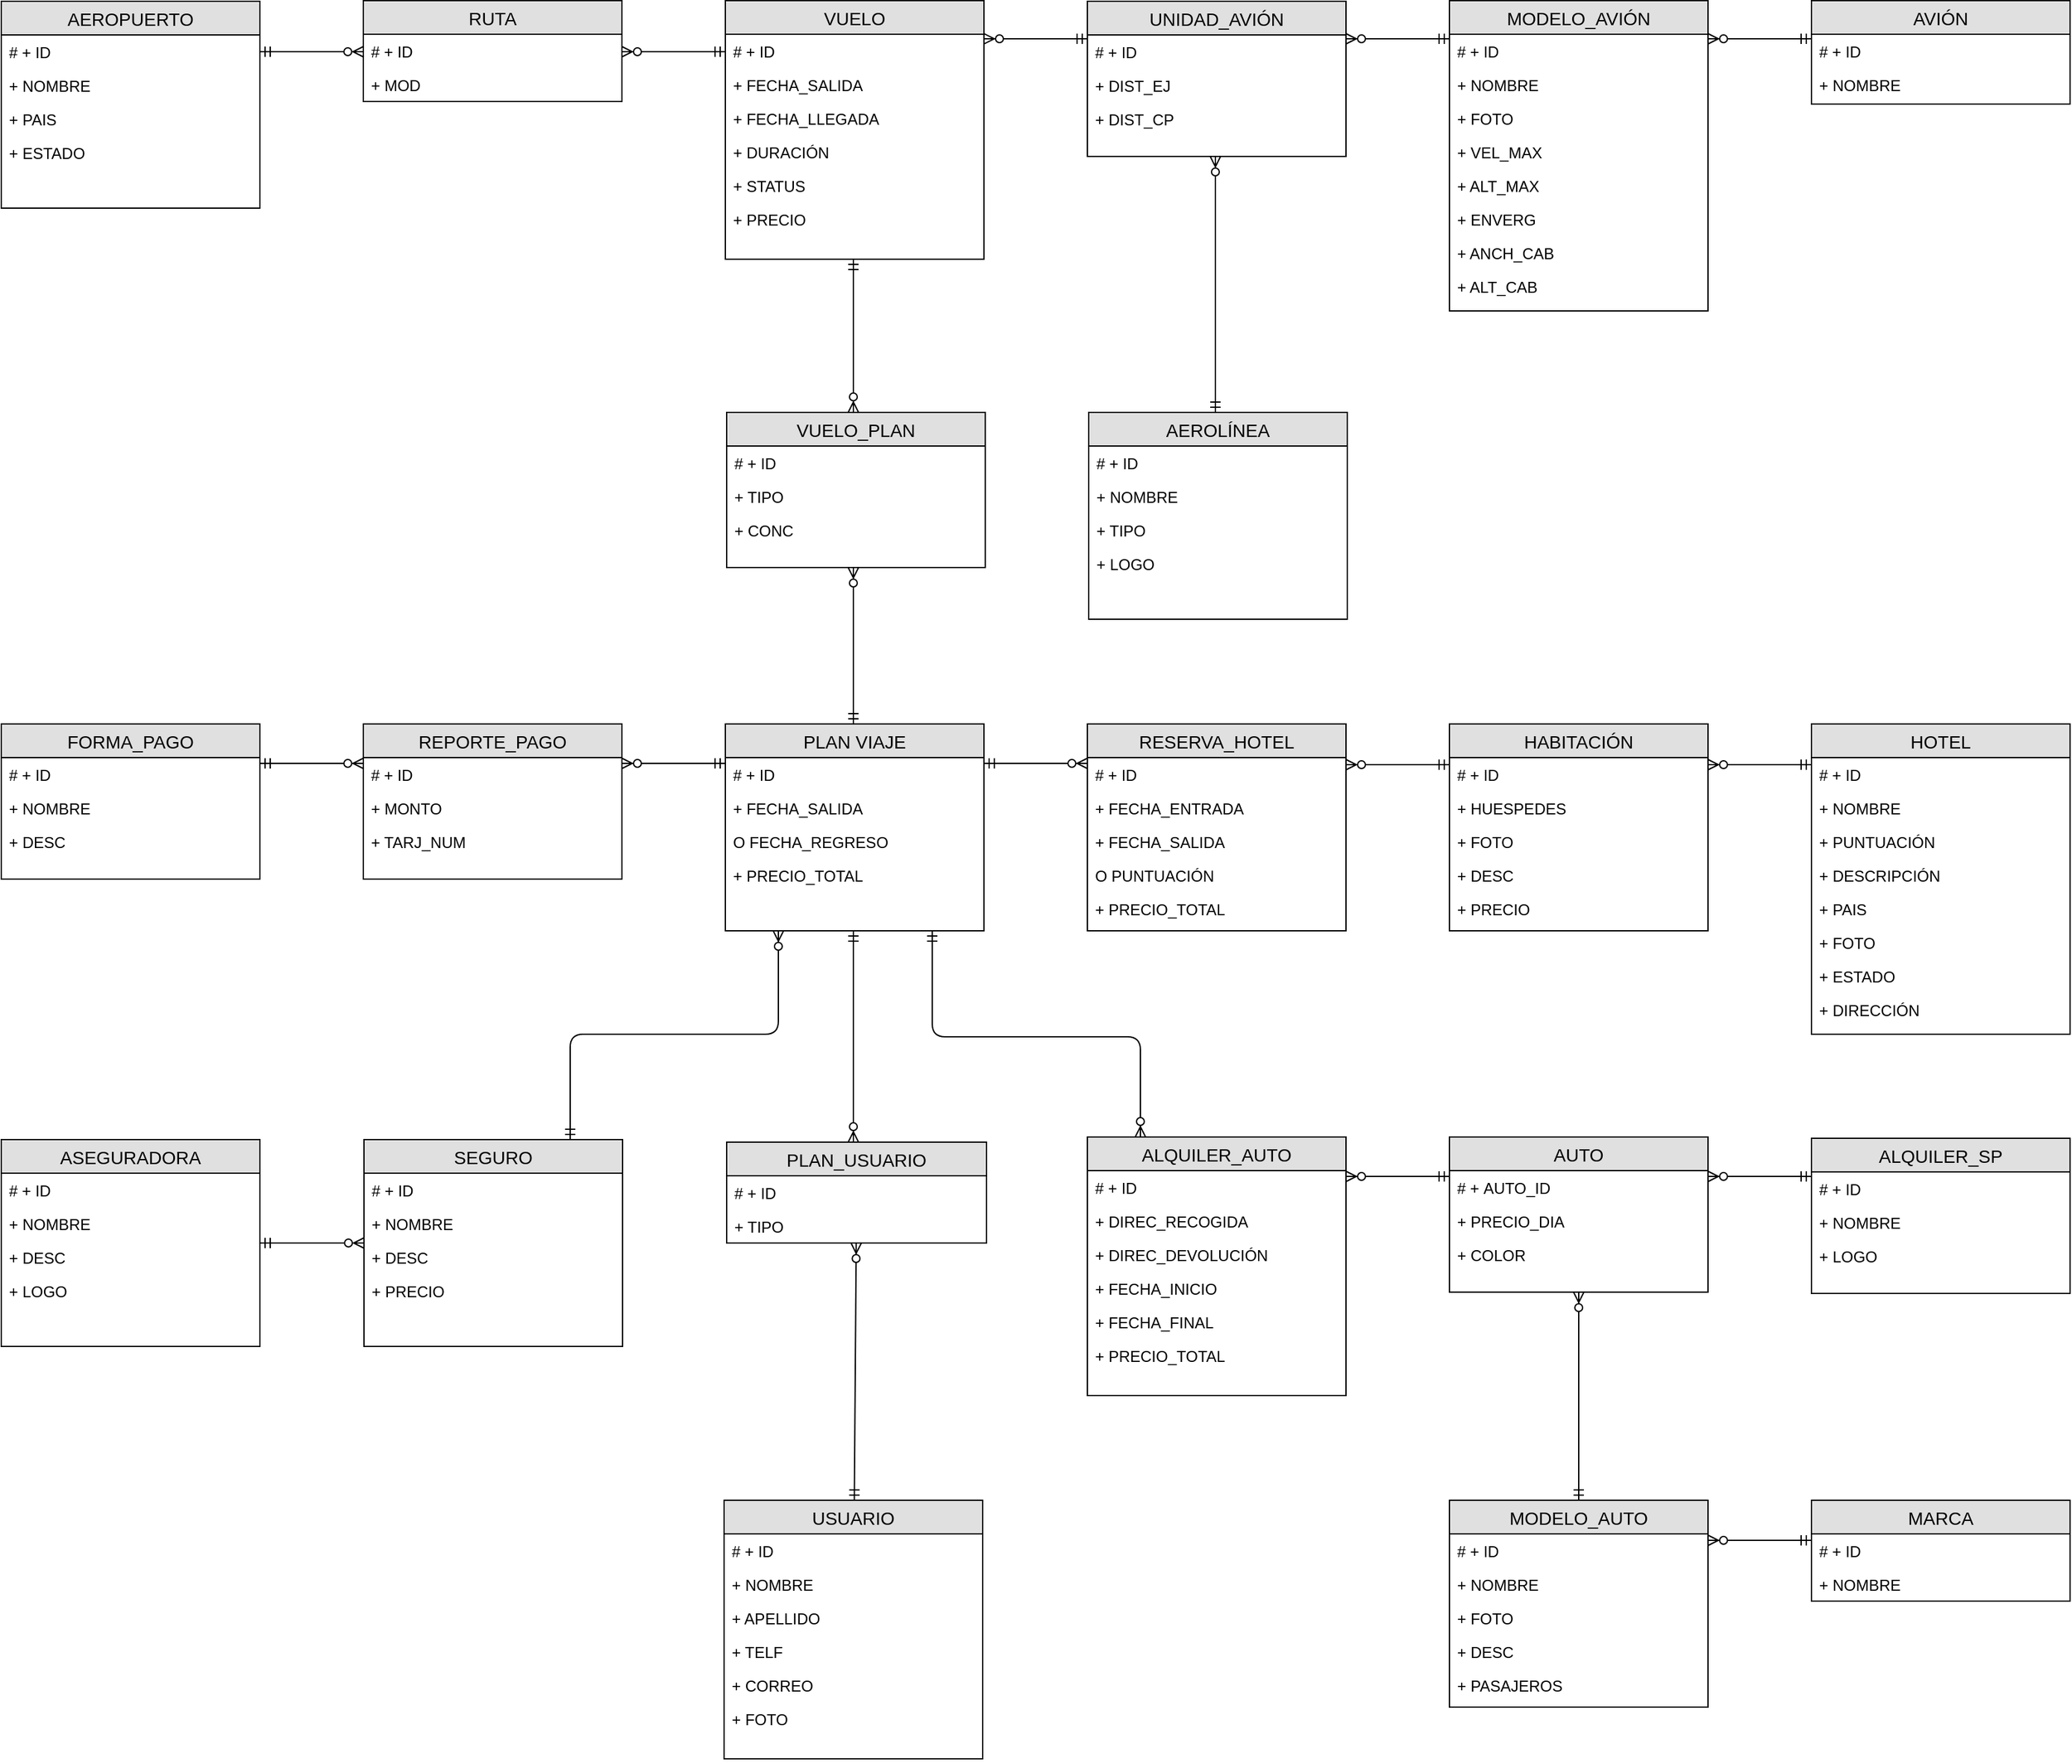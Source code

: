 <mxfile version="12.0.0" type="device" pages="1"><diagram id="ZaRoG-f0J9ZUTn0I6eYU" name="Page-1"><mxGraphModel dx="2483" dy="760" grid="1" gridSize="10" guides="1" tooltips="1" connect="1" arrows="1" fold="1" page="1" pageScale="1" pageWidth="827" pageHeight="1169" math="0" shadow="0"><root><mxCell id="0"/><mxCell id="1" parent="0"/><mxCell id="dIqrjCDoG513citoJ71r-1" value="AEROLÍNEA" style="swimlane;fontStyle=0;childLayout=stackLayout;horizontal=1;startSize=26;fillColor=#e0e0e0;horizontalStack=0;resizeParent=1;resizeParentMax=0;resizeLast=0;collapsible=1;marginBottom=0;swimlaneFillColor=#ffffff;align=center;fontSize=14;" parent="1" vertex="1"><mxGeometry x="281" y="759" width="200" height="160" as="geometry"/></mxCell><mxCell id="dIqrjCDoG513citoJ71r-2" value="# + ID" style="text;strokeColor=none;fillColor=none;spacingLeft=4;spacingRight=4;overflow=hidden;rotatable=0;points=[[0,0.5],[1,0.5]];portConstraint=eastwest;fontSize=12;" parent="dIqrjCDoG513citoJ71r-1" vertex="1"><mxGeometry y="26" width="200" height="26" as="geometry"/></mxCell><mxCell id="dIqrjCDoG513citoJ71r-5" value="+ NOMBRE" style="text;strokeColor=none;fillColor=none;spacingLeft=4;spacingRight=4;overflow=hidden;rotatable=0;points=[[0,0.5],[1,0.5]];portConstraint=eastwest;fontSize=12;" parent="dIqrjCDoG513citoJ71r-1" vertex="1"><mxGeometry y="52" width="200" height="26" as="geometry"/></mxCell><mxCell id="dIqrjCDoG513citoJ71r-3" value="+ TIPO" style="text;strokeColor=none;fillColor=none;spacingLeft=4;spacingRight=4;overflow=hidden;rotatable=0;points=[[0,0.5],[1,0.5]];portConstraint=eastwest;fontSize=12;" parent="dIqrjCDoG513citoJ71r-1" vertex="1"><mxGeometry y="78" width="200" height="26" as="geometry"/></mxCell><mxCell id="dIqrjCDoG513citoJ71r-4" value="+ LOGO" style="text;strokeColor=none;fillColor=none;spacingLeft=4;spacingRight=4;overflow=hidden;rotatable=0;points=[[0,0.5],[1,0.5]];portConstraint=eastwest;fontSize=12;" parent="dIqrjCDoG513citoJ71r-1" vertex="1"><mxGeometry y="104" width="200" height="56" as="geometry"/></mxCell><mxCell id="dIqrjCDoG513citoJ71r-6" value="UNIDAD_AVIÓN" style="swimlane;fontStyle=0;childLayout=stackLayout;horizontal=1;startSize=26;fillColor=#e0e0e0;horizontalStack=0;resizeParent=1;resizeParentMax=0;resizeLast=0;collapsible=1;marginBottom=0;swimlaneFillColor=#ffffff;align=center;fontSize=14;" parent="1" vertex="1"><mxGeometry x="280" y="441" width="200" height="120" as="geometry"/></mxCell><mxCell id="dIqrjCDoG513citoJ71r-7" value="# + ID" style="text;strokeColor=none;fillColor=none;spacingLeft=4;spacingRight=4;overflow=hidden;rotatable=0;points=[[0,0.5],[1,0.5]];portConstraint=eastwest;fontSize=12;" parent="dIqrjCDoG513citoJ71r-6" vertex="1"><mxGeometry y="26" width="200" height="26" as="geometry"/></mxCell><mxCell id="dIqrjCDoG513citoJ71r-8" value="+ DIST_EJ" style="text;strokeColor=none;fillColor=none;spacingLeft=4;spacingRight=4;overflow=hidden;rotatable=0;points=[[0,0.5],[1,0.5]];portConstraint=eastwest;fontSize=12;" parent="dIqrjCDoG513citoJ71r-6" vertex="1"><mxGeometry y="52" width="200" height="26" as="geometry"/></mxCell><mxCell id="dIqrjCDoG513citoJ71r-9" value="+ DIST_CP" style="text;strokeColor=none;fillColor=none;spacingLeft=4;spacingRight=4;overflow=hidden;rotatable=0;points=[[0,0.5],[1,0.5]];portConstraint=eastwest;fontSize=12;" parent="dIqrjCDoG513citoJ71r-6" vertex="1"><mxGeometry y="78" width="200" height="42" as="geometry"/></mxCell><mxCell id="dIqrjCDoG513citoJ71r-10" value="AVIÓN" style="swimlane;fontStyle=0;childLayout=stackLayout;horizontal=1;startSize=26;fillColor=#e0e0e0;horizontalStack=0;resizeParent=1;resizeParentMax=0;resizeLast=0;collapsible=1;marginBottom=0;swimlaneFillColor=#ffffff;align=center;fontSize=14;" parent="1" vertex="1"><mxGeometry x="840" y="440.5" width="200" height="80" as="geometry"/></mxCell><mxCell id="dIqrjCDoG513citoJ71r-11" value="# + ID" style="text;strokeColor=none;fillColor=none;spacingLeft=4;spacingRight=4;overflow=hidden;rotatable=0;points=[[0,0.5],[1,0.5]];portConstraint=eastwest;fontSize=12;" parent="dIqrjCDoG513citoJ71r-10" vertex="1"><mxGeometry y="26" width="200" height="26" as="geometry"/></mxCell><mxCell id="dIqrjCDoG513citoJ71r-12" value="+ NOMBRE" style="text;strokeColor=none;fillColor=none;spacingLeft=4;spacingRight=4;overflow=hidden;rotatable=0;points=[[0,0.5],[1,0.5]];portConstraint=eastwest;fontSize=12;" parent="dIqrjCDoG513citoJ71r-10" vertex="1"><mxGeometry y="52" width="200" height="28" as="geometry"/></mxCell><mxCell id="dIqrjCDoG513citoJ71r-14" value="MODELO_AVIÓN" style="swimlane;fontStyle=0;childLayout=stackLayout;horizontal=1;startSize=26;fillColor=#e0e0e0;horizontalStack=0;resizeParent=1;resizeParentMax=0;resizeLast=0;collapsible=1;marginBottom=0;swimlaneFillColor=#ffffff;align=center;fontSize=14;" parent="1" vertex="1"><mxGeometry x="560" y="440.5" width="200" height="240" as="geometry"/></mxCell><mxCell id="dIqrjCDoG513citoJ71r-15" value="# + ID" style="text;strokeColor=none;fillColor=none;spacingLeft=4;spacingRight=4;overflow=hidden;rotatable=0;points=[[0,0.5],[1,0.5]];portConstraint=eastwest;fontSize=12;" parent="dIqrjCDoG513citoJ71r-14" vertex="1"><mxGeometry y="26" width="200" height="26" as="geometry"/></mxCell><mxCell id="dIqrjCDoG513citoJ71r-16" value="+ NOMBRE" style="text;strokeColor=none;fillColor=none;spacingLeft=4;spacingRight=4;overflow=hidden;rotatable=0;points=[[0,0.5],[1,0.5]];portConstraint=eastwest;fontSize=12;" parent="dIqrjCDoG513citoJ71r-14" vertex="1"><mxGeometry y="52" width="200" height="26" as="geometry"/></mxCell><mxCell id="dIqrjCDoG513citoJ71r-17" value="+ FOTO" style="text;strokeColor=none;fillColor=none;spacingLeft=4;spacingRight=4;overflow=hidden;rotatable=0;points=[[0,0.5],[1,0.5]];portConstraint=eastwest;fontSize=12;" parent="dIqrjCDoG513citoJ71r-14" vertex="1"><mxGeometry y="78" width="200" height="26" as="geometry"/></mxCell><mxCell id="dIqrjCDoG513citoJ71r-18" value="+ VEL_MAX" style="text;strokeColor=none;fillColor=none;spacingLeft=4;spacingRight=4;overflow=hidden;rotatable=0;points=[[0,0.5],[1,0.5]];portConstraint=eastwest;fontSize=12;" parent="dIqrjCDoG513citoJ71r-14" vertex="1"><mxGeometry y="104" width="200" height="26" as="geometry"/></mxCell><mxCell id="dIqrjCDoG513citoJ71r-19" value="+ ALT_MAX" style="text;strokeColor=none;fillColor=none;spacingLeft=4;spacingRight=4;overflow=hidden;rotatable=0;points=[[0,0.5],[1,0.5]];portConstraint=eastwest;fontSize=12;" parent="dIqrjCDoG513citoJ71r-14" vertex="1"><mxGeometry y="130" width="200" height="26" as="geometry"/></mxCell><mxCell id="dIqrjCDoG513citoJ71r-20" value="+ ENVERG" style="text;strokeColor=none;fillColor=none;spacingLeft=4;spacingRight=4;overflow=hidden;rotatable=0;points=[[0,0.5],[1,0.5]];portConstraint=eastwest;fontSize=12;" parent="dIqrjCDoG513citoJ71r-14" vertex="1"><mxGeometry y="156" width="200" height="26" as="geometry"/></mxCell><mxCell id="dIqrjCDoG513citoJ71r-21" value="+ ANCH_CAB" style="text;strokeColor=none;fillColor=none;spacingLeft=4;spacingRight=4;overflow=hidden;rotatable=0;points=[[0,0.5],[1,0.5]];portConstraint=eastwest;fontSize=12;" parent="dIqrjCDoG513citoJ71r-14" vertex="1"><mxGeometry y="182" width="200" height="26" as="geometry"/></mxCell><mxCell id="dIqrjCDoG513citoJ71r-22" value="+ ALT_CAB" style="text;strokeColor=none;fillColor=none;spacingLeft=4;spacingRight=4;overflow=hidden;rotatable=0;points=[[0,0.5],[1,0.5]];portConstraint=eastwest;fontSize=12;" parent="dIqrjCDoG513citoJ71r-14" vertex="1"><mxGeometry y="208" width="200" height="32" as="geometry"/></mxCell><mxCell id="dIqrjCDoG513citoJ71r-23" value="USUARIO" style="swimlane;fontStyle=0;childLayout=stackLayout;horizontal=1;startSize=26;fillColor=#e0e0e0;horizontalStack=0;resizeParent=1;resizeParentMax=0;resizeLast=0;collapsible=1;marginBottom=0;swimlaneFillColor=#ffffff;align=center;fontSize=14;" parent="1" vertex="1"><mxGeometry x="-1" y="1600.5" width="200" height="200" as="geometry"/></mxCell><mxCell id="dIqrjCDoG513citoJ71r-24" value="# + ID" style="text;strokeColor=none;fillColor=none;spacingLeft=4;spacingRight=4;overflow=hidden;rotatable=0;points=[[0,0.5],[1,0.5]];portConstraint=eastwest;fontSize=12;" parent="dIqrjCDoG513citoJ71r-23" vertex="1"><mxGeometry y="26" width="200" height="26" as="geometry"/></mxCell><mxCell id="dIqrjCDoG513citoJ71r-25" value="+ NOMBRE" style="text;strokeColor=none;fillColor=none;spacingLeft=4;spacingRight=4;overflow=hidden;rotatable=0;points=[[0,0.5],[1,0.5]];portConstraint=eastwest;fontSize=12;" parent="dIqrjCDoG513citoJ71r-23" vertex="1"><mxGeometry y="52" width="200" height="26" as="geometry"/></mxCell><mxCell id="dIqrjCDoG513citoJ71r-26" value="+ APELLIDO" style="text;strokeColor=none;fillColor=none;spacingLeft=4;spacingRight=4;overflow=hidden;rotatable=0;points=[[0,0.5],[1,0.5]];portConstraint=eastwest;fontSize=12;" parent="dIqrjCDoG513citoJ71r-23" vertex="1"><mxGeometry y="78" width="200" height="26" as="geometry"/></mxCell><mxCell id="dIqrjCDoG513citoJ71r-27" value="+ TELF" style="text;strokeColor=none;fillColor=none;spacingLeft=4;spacingRight=4;overflow=hidden;rotatable=0;points=[[0,0.5],[1,0.5]];portConstraint=eastwest;fontSize=12;" parent="dIqrjCDoG513citoJ71r-23" vertex="1"><mxGeometry y="104" width="200" height="26" as="geometry"/></mxCell><mxCell id="dIqrjCDoG513citoJ71r-28" value="+ CORREO" style="text;strokeColor=none;fillColor=none;spacingLeft=4;spacingRight=4;overflow=hidden;rotatable=0;points=[[0,0.5],[1,0.5]];portConstraint=eastwest;fontSize=12;" parent="dIqrjCDoG513citoJ71r-23" vertex="1"><mxGeometry y="130" width="200" height="26" as="geometry"/></mxCell><mxCell id="dIqrjCDoG513citoJ71r-29" value="+ FOTO" style="text;strokeColor=none;fillColor=none;spacingLeft=4;spacingRight=4;overflow=hidden;rotatable=0;points=[[0,0.5],[1,0.5]];portConstraint=eastwest;fontSize=12;" parent="dIqrjCDoG513citoJ71r-23" vertex="1"><mxGeometry y="156" width="200" height="44" as="geometry"/></mxCell><mxCell id="dIqrjCDoG513citoJ71r-30" value="VUELO" style="swimlane;fontStyle=0;childLayout=stackLayout;horizontal=1;startSize=26;fillColor=#e0e0e0;horizontalStack=0;resizeParent=1;resizeParentMax=0;resizeLast=0;collapsible=1;marginBottom=0;swimlaneFillColor=#ffffff;align=center;fontSize=14;" parent="1" vertex="1"><mxGeometry y="440.5" width="200" height="200" as="geometry"/></mxCell><mxCell id="dIqrjCDoG513citoJ71r-34" value="# + ID" style="text;strokeColor=none;fillColor=none;spacingLeft=4;spacingRight=4;overflow=hidden;rotatable=0;points=[[0,0.5],[1,0.5]];portConstraint=eastwest;fontSize=12;" parent="dIqrjCDoG513citoJ71r-30" vertex="1"><mxGeometry y="26" width="200" height="26" as="geometry"/></mxCell><mxCell id="dIqrjCDoG513citoJ71r-31" value="+ FECHA_SALIDA" style="text;strokeColor=none;fillColor=none;spacingLeft=4;spacingRight=4;overflow=hidden;rotatable=0;points=[[0,0.5],[1,0.5]];portConstraint=eastwest;fontSize=12;" parent="dIqrjCDoG513citoJ71r-30" vertex="1"><mxGeometry y="52" width="200" height="26" as="geometry"/></mxCell><mxCell id="dIqrjCDoG513citoJ71r-32" value="+ FECHA_LLEGADA" style="text;strokeColor=none;fillColor=none;spacingLeft=4;spacingRight=4;overflow=hidden;rotatable=0;points=[[0,0.5],[1,0.5]];portConstraint=eastwest;fontSize=12;" parent="dIqrjCDoG513citoJ71r-30" vertex="1"><mxGeometry y="78" width="200" height="26" as="geometry"/></mxCell><mxCell id="dIqrjCDoG513citoJ71r-33" value="+ DURACIÓN" style="text;strokeColor=none;fillColor=none;spacingLeft=4;spacingRight=4;overflow=hidden;rotatable=0;points=[[0,0.5],[1,0.5]];portConstraint=eastwest;fontSize=12;" parent="dIqrjCDoG513citoJ71r-30" vertex="1"><mxGeometry y="104" width="200" height="26" as="geometry"/></mxCell><mxCell id="dIqrjCDoG513citoJ71r-83" value="+ STATUS" style="text;strokeColor=none;fillColor=none;spacingLeft=4;spacingRight=4;overflow=hidden;rotatable=0;points=[[0,0.5],[1,0.5]];portConstraint=eastwest;fontSize=12;" parent="dIqrjCDoG513citoJ71r-30" vertex="1"><mxGeometry y="130" width="200" height="26" as="geometry"/></mxCell><mxCell id="dIqrjCDoG513citoJ71r-35" value="+ PRECIO" style="text;strokeColor=none;fillColor=none;spacingLeft=4;spacingRight=4;overflow=hidden;rotatable=0;points=[[0,0.5],[1,0.5]];portConstraint=eastwest;fontSize=12;" parent="dIqrjCDoG513citoJ71r-30" vertex="1"><mxGeometry y="156" width="200" height="44" as="geometry"/></mxCell><mxCell id="dIqrjCDoG513citoJ71r-36" value="RUTA" style="swimlane;fontStyle=0;childLayout=stackLayout;horizontal=1;startSize=26;fillColor=#e0e0e0;horizontalStack=0;resizeParent=1;resizeParentMax=0;resizeLast=0;collapsible=1;marginBottom=0;swimlaneFillColor=#ffffff;align=center;fontSize=14;" parent="1" vertex="1"><mxGeometry x="-280" y="440.5" width="200" height="78" as="geometry"/></mxCell><mxCell id="dIqrjCDoG513citoJ71r-37" value="# + ID" style="text;strokeColor=none;fillColor=none;spacingLeft=4;spacingRight=4;overflow=hidden;rotatable=0;points=[[0,0.5],[1,0.5]];portConstraint=eastwest;fontSize=12;" parent="dIqrjCDoG513citoJ71r-36" vertex="1"><mxGeometry y="26" width="200" height="26" as="geometry"/></mxCell><mxCell id="dIqrjCDoG513citoJ71r-38" value="+ MOD" style="text;strokeColor=none;fillColor=none;spacingLeft=4;spacingRight=4;overflow=hidden;rotatable=0;points=[[0,0.5],[1,0.5]];portConstraint=eastwest;fontSize=12;" parent="dIqrjCDoG513citoJ71r-36" vertex="1"><mxGeometry y="52" width="200" height="26" as="geometry"/></mxCell><mxCell id="dIqrjCDoG513citoJ71r-41" value="AEROPUERTO" style="swimlane;fontStyle=0;childLayout=stackLayout;horizontal=1;startSize=26;fillColor=#e0e0e0;horizontalStack=0;resizeParent=1;resizeParentMax=0;resizeLast=0;collapsible=1;marginBottom=0;swimlaneFillColor=#ffffff;align=center;fontSize=14;" parent="1" vertex="1"><mxGeometry x="-560" y="441" width="200" height="160" as="geometry"/></mxCell><mxCell id="dIqrjCDoG513citoJ71r-42" value="# + ID" style="text;strokeColor=none;fillColor=none;spacingLeft=4;spacingRight=4;overflow=hidden;rotatable=0;points=[[0,0.5],[1,0.5]];portConstraint=eastwest;fontSize=12;" parent="dIqrjCDoG513citoJ71r-41" vertex="1"><mxGeometry y="26" width="200" height="26" as="geometry"/></mxCell><mxCell id="dIqrjCDoG513citoJ71r-43" value="+ NOMBRE" style="text;strokeColor=none;fillColor=none;spacingLeft=4;spacingRight=4;overflow=hidden;rotatable=0;points=[[0,0.5],[1,0.5]];portConstraint=eastwest;fontSize=12;" parent="dIqrjCDoG513citoJ71r-41" vertex="1"><mxGeometry y="52" width="200" height="26" as="geometry"/></mxCell><mxCell id="dIqrjCDoG513citoJ71r-44" value="+ PAIS" style="text;strokeColor=none;fillColor=none;spacingLeft=4;spacingRight=4;overflow=hidden;rotatable=0;points=[[0,0.5],[1,0.5]];portConstraint=eastwest;fontSize=12;" parent="dIqrjCDoG513citoJ71r-41" vertex="1"><mxGeometry y="78" width="200" height="26" as="geometry"/></mxCell><mxCell id="dIqrjCDoG513citoJ71r-45" value="+ ESTADO" style="text;strokeColor=none;fillColor=none;spacingLeft=4;spacingRight=4;overflow=hidden;rotatable=0;points=[[0,0.5],[1,0.5]];portConstraint=eastwest;fontSize=12;" parent="dIqrjCDoG513citoJ71r-41" vertex="1"><mxGeometry y="104" width="200" height="56" as="geometry"/></mxCell><mxCell id="dIqrjCDoG513citoJ71r-46" value="" style="edgeStyle=orthogonalEdgeStyle;fontSize=12;html=1;endArrow=ERzeroToMany;startArrow=ERmandOne;" parent="1" source="dIqrjCDoG513citoJ71r-30" target="dIqrjCDoG513citoJ71r-36" edge="1"><mxGeometry width="100" height="100" relative="1" as="geometry"><mxPoint x="250" y="770" as="sourcePoint"/><mxPoint x="350" y="670" as="targetPoint"/><Array as="points"><mxPoint x="-20" y="480"/><mxPoint x="-20" y="480"/></Array></mxGeometry></mxCell><mxCell id="dIqrjCDoG513citoJ71r-47" value="" style="fontSize=12;html=1;endArrow=ERzeroToMany;startArrow=ERmandOne;edgeStyle=orthogonalEdgeStyle;" parent="1" source="dIqrjCDoG513citoJ71r-41" target="dIqrjCDoG513citoJ71r-36" edge="1"><mxGeometry width="100" height="100" relative="1" as="geometry"><mxPoint x="350" y="730" as="sourcePoint"/><mxPoint x="450" y="630" as="targetPoint"/><Array as="points"><mxPoint x="-340" y="480"/><mxPoint x="-340" y="480"/></Array></mxGeometry></mxCell><mxCell id="dIqrjCDoG513citoJ71r-48" value="PLAN VIAJE" style="swimlane;fontStyle=0;childLayout=stackLayout;horizontal=1;startSize=26;fillColor=#e0e0e0;horizontalStack=0;resizeParent=1;resizeParentMax=0;resizeLast=0;collapsible=1;marginBottom=0;swimlaneFillColor=#ffffff;align=center;fontSize=14;" parent="1" vertex="1"><mxGeometry y="1000" width="200" height="160" as="geometry"/></mxCell><mxCell id="dIqrjCDoG513citoJ71r-49" value="# + ID" style="text;strokeColor=none;fillColor=none;spacingLeft=4;spacingRight=4;overflow=hidden;rotatable=0;points=[[0,0.5],[1,0.5]];portConstraint=eastwest;fontSize=12;" parent="dIqrjCDoG513citoJ71r-48" vertex="1"><mxGeometry y="26" width="200" height="26" as="geometry"/></mxCell><mxCell id="dIqrjCDoG513citoJ71r-51" value="+ FECHA_SALIDA" style="text;strokeColor=none;fillColor=none;spacingLeft=4;spacingRight=4;overflow=hidden;rotatable=0;points=[[0,0.5],[1,0.5]];portConstraint=eastwest;fontSize=12;" parent="dIqrjCDoG513citoJ71r-48" vertex="1"><mxGeometry y="52" width="200" height="26" as="geometry"/></mxCell><mxCell id="dIqrjCDoG513citoJ71r-58" value="O FECHA_REGRESO" style="text;strokeColor=none;fillColor=none;spacingLeft=4;spacingRight=4;overflow=hidden;rotatable=0;points=[[0,0.5],[1,0.5]];portConstraint=eastwest;fontSize=12;" parent="dIqrjCDoG513citoJ71r-48" vertex="1"><mxGeometry y="78" width="200" height="26" as="geometry"/></mxCell><mxCell id="dIqrjCDoG513citoJ71r-59" value="+ PRECIO_TOTAL" style="text;strokeColor=none;fillColor=none;spacingLeft=4;spacingRight=4;overflow=hidden;rotatable=0;points=[[0,0.5],[1,0.5]];portConstraint=eastwest;fontSize=12;" parent="dIqrjCDoG513citoJ71r-48" vertex="1"><mxGeometry y="104" width="200" height="56" as="geometry"/></mxCell><mxCell id="dIqrjCDoG513citoJ71r-52" value="VUELO_PLAN" style="swimlane;fontStyle=0;childLayout=stackLayout;horizontal=1;startSize=26;fillColor=#e0e0e0;horizontalStack=0;resizeParent=1;resizeParentMax=0;resizeLast=0;collapsible=1;marginBottom=0;swimlaneFillColor=#ffffff;align=center;fontSize=14;" parent="1" vertex="1"><mxGeometry x="1" y="759" width="200" height="120" as="geometry"/></mxCell><mxCell id="dIqrjCDoG513citoJ71r-53" value="# + ID" style="text;strokeColor=none;fillColor=none;spacingLeft=4;spacingRight=4;overflow=hidden;rotatable=0;points=[[0,0.5],[1,0.5]];portConstraint=eastwest;fontSize=12;" parent="dIqrjCDoG513citoJ71r-52" vertex="1"><mxGeometry y="26" width="200" height="26" as="geometry"/></mxCell><mxCell id="dIqrjCDoG513citoJ71r-54" value="+ TIPO" style="text;strokeColor=none;fillColor=none;spacingLeft=4;spacingRight=4;overflow=hidden;rotatable=0;points=[[0,0.5],[1,0.5]];portConstraint=eastwest;fontSize=12;" parent="dIqrjCDoG513citoJ71r-52" vertex="1"><mxGeometry y="52" width="200" height="26" as="geometry"/></mxCell><mxCell id="dIqrjCDoG513citoJ71r-56" value="+ CONC" style="text;strokeColor=none;fillColor=none;spacingLeft=4;spacingRight=4;overflow=hidden;rotatable=0;points=[[0,0.5],[1,0.5]];portConstraint=eastwest;fontSize=12;" parent="dIqrjCDoG513citoJ71r-52" vertex="1"><mxGeometry y="78" width="200" height="42" as="geometry"/></mxCell><mxCell id="dIqrjCDoG513citoJ71r-57" value="" style="edgeStyle=orthogonalEdgeStyle;fontSize=12;html=1;endArrow=ERzeroToMany;startArrow=ERmandOne;" parent="1" source="dIqrjCDoG513citoJ71r-30" target="dIqrjCDoG513citoJ71r-52" edge="1"><mxGeometry width="100" height="100" relative="1" as="geometry"><mxPoint x="250" y="810" as="sourcePoint"/><mxPoint x="350" y="710" as="targetPoint"/><Array as="points"><mxPoint x="99" y="730"/><mxPoint x="99" y="730"/></Array></mxGeometry></mxCell><mxCell id="dIqrjCDoG513citoJ71r-60" value="" style="edgeStyle=orthogonalEdgeStyle;fontSize=12;html=1;endArrow=ERzeroToMany;startArrow=ERmandOne;" parent="1" source="dIqrjCDoG513citoJ71r-48" target="dIqrjCDoG513citoJ71r-52" edge="1"><mxGeometry width="100" height="100" relative="1" as="geometry"><mxPoint x="-90" y="960" as="sourcePoint"/><mxPoint x="10" y="860" as="targetPoint"/><Array as="points"><mxPoint x="99" y="890"/><mxPoint x="99" y="890"/></Array></mxGeometry></mxCell><mxCell id="dIqrjCDoG513citoJ71r-61" value="REPORTE_PAGO" style="swimlane;fontStyle=0;childLayout=stackLayout;horizontal=1;startSize=26;fillColor=#e0e0e0;horizontalStack=0;resizeParent=1;resizeParentMax=0;resizeLast=0;collapsible=1;marginBottom=0;swimlaneFillColor=#ffffff;align=center;fontSize=14;" parent="1" vertex="1"><mxGeometry x="-280" y="1000" width="200" height="120" as="geometry"/></mxCell><mxCell id="dIqrjCDoG513citoJ71r-62" value="# + ID" style="text;strokeColor=none;fillColor=none;spacingLeft=4;spacingRight=4;overflow=hidden;rotatable=0;points=[[0,0.5],[1,0.5]];portConstraint=eastwest;fontSize=12;" parent="dIqrjCDoG513citoJ71r-61" vertex="1"><mxGeometry y="26" width="200" height="26" as="geometry"/></mxCell><mxCell id="dIqrjCDoG513citoJ71r-63" value="+ MONTO" style="text;strokeColor=none;fillColor=none;spacingLeft=4;spacingRight=4;overflow=hidden;rotatable=0;points=[[0,0.5],[1,0.5]];portConstraint=eastwest;fontSize=12;" parent="dIqrjCDoG513citoJ71r-61" vertex="1"><mxGeometry y="52" width="200" height="26" as="geometry"/></mxCell><mxCell id="dIqrjCDoG513citoJ71r-69" value="+ TARJ_NUM" style="text;strokeColor=none;fillColor=none;spacingLeft=4;spacingRight=4;overflow=hidden;rotatable=0;points=[[0,0.5],[1,0.5]];portConstraint=eastwest;fontSize=12;" parent="dIqrjCDoG513citoJ71r-61" vertex="1"><mxGeometry y="78" width="200" height="42" as="geometry"/></mxCell><mxCell id="dIqrjCDoG513citoJ71r-65" value="FORMA_PAGO" style="swimlane;fontStyle=0;childLayout=stackLayout;horizontal=1;startSize=26;fillColor=#e0e0e0;horizontalStack=0;resizeParent=1;resizeParentMax=0;resizeLast=0;collapsible=1;marginBottom=0;swimlaneFillColor=#ffffff;align=center;fontSize=14;" parent="1" vertex="1"><mxGeometry x="-560" y="1000" width="200" height="120" as="geometry"/></mxCell><mxCell id="dIqrjCDoG513citoJ71r-66" value="# + ID" style="text;strokeColor=none;fillColor=none;spacingLeft=4;spacingRight=4;overflow=hidden;rotatable=0;points=[[0,0.5],[1,0.5]];portConstraint=eastwest;fontSize=12;" parent="dIqrjCDoG513citoJ71r-65" vertex="1"><mxGeometry y="26" width="200" height="26" as="geometry"/></mxCell><mxCell id="dIqrjCDoG513citoJ71r-67" value="+ NOMBRE" style="text;strokeColor=none;fillColor=none;spacingLeft=4;spacingRight=4;overflow=hidden;rotatable=0;points=[[0,0.5],[1,0.5]];portConstraint=eastwest;fontSize=12;" parent="dIqrjCDoG513citoJ71r-65" vertex="1"><mxGeometry y="52" width="200" height="26" as="geometry"/></mxCell><mxCell id="dIqrjCDoG513citoJ71r-68" value="+ DESC" style="text;strokeColor=none;fillColor=none;spacingLeft=4;spacingRight=4;overflow=hidden;rotatable=0;points=[[0,0.5],[1,0.5]];portConstraint=eastwest;fontSize=12;" parent="dIqrjCDoG513citoJ71r-65" vertex="1"><mxGeometry y="78" width="200" height="42" as="geometry"/></mxCell><mxCell id="dIqrjCDoG513citoJ71r-71" value="" style="fontSize=12;html=1;endArrow=ERzeroToMany;startArrow=ERmandOne;edgeStyle=orthogonalEdgeStyle;" parent="1" source="dIqrjCDoG513citoJ71r-48" target="dIqrjCDoG513citoJ71r-61" edge="1"><mxGeometry width="100" height="100" relative="1" as="geometry"><mxPoint x="-320" y="930.5" as="sourcePoint"/><mxPoint x="-40" y="1010.5" as="targetPoint"/><Array as="points"><mxPoint x="-40" y="1030.5"/><mxPoint x="-40" y="1030.5"/></Array></mxGeometry></mxCell><mxCell id="dIqrjCDoG513citoJ71r-72" value="" style="edgeStyle=orthogonalEdgeStyle;fontSize=12;html=1;endArrow=ERzeroToMany;startArrow=ERmandOne;" parent="1" source="dIqrjCDoG513citoJ71r-65" target="dIqrjCDoG513citoJ71r-61" edge="1"><mxGeometry width="100" height="100" relative="1" as="geometry"><mxPoint x="-390" y="997.5" as="sourcePoint"/><mxPoint x="-290" y="897.5" as="targetPoint"/><Array as="points"><mxPoint x="-320" y="1030.5"/><mxPoint x="-320" y="1030.5"/></Array></mxGeometry></mxCell><mxCell id="dIqrjCDoG513citoJ71r-73" value="PLAN_USUARIO" style="swimlane;fontStyle=0;childLayout=stackLayout;horizontal=1;startSize=26;fillColor=#e0e0e0;horizontalStack=0;resizeParent=1;resizeParentMax=0;resizeLast=0;collapsible=1;marginBottom=0;swimlaneFillColor=#ffffff;align=center;fontSize=14;" parent="1" vertex="1"><mxGeometry x="1" y="1323.5" width="201" height="78" as="geometry"/></mxCell><mxCell id="dIqrjCDoG513citoJ71r-74" value="# + ID" style="text;strokeColor=none;fillColor=none;spacingLeft=4;spacingRight=4;overflow=hidden;rotatable=0;points=[[0,0.5],[1,0.5]];portConstraint=eastwest;fontSize=12;" parent="dIqrjCDoG513citoJ71r-73" vertex="1"><mxGeometry y="26" width="201" height="26" as="geometry"/></mxCell><mxCell id="dIqrjCDoG513citoJ71r-75" value="+ TIPO" style="text;strokeColor=none;fillColor=none;spacingLeft=4;spacingRight=4;overflow=hidden;rotatable=0;points=[[0,0.5],[1,0.5]];portConstraint=eastwest;fontSize=12;" parent="dIqrjCDoG513citoJ71r-73" vertex="1"><mxGeometry y="52" width="201" height="26" as="geometry"/></mxCell><mxCell id="dIqrjCDoG513citoJ71r-77" value="" style="fontSize=12;html=1;endArrow=ERzeroToMany;startArrow=ERmandOne;edgeStyle=orthogonalEdgeStyle;" parent="1" source="dIqrjCDoG513citoJ71r-48" target="dIqrjCDoG513citoJ71r-73" edge="1"><mxGeometry width="100" height="100" relative="1" as="geometry"><mxPoint x="-100" y="1280.5" as="sourcePoint"/><mxPoint y="1180.5" as="targetPoint"/><Array as="points"><mxPoint x="99" y="1271.5"/><mxPoint x="99" y="1271.5"/></Array></mxGeometry></mxCell><mxCell id="dIqrjCDoG513citoJ71r-78" value="" style="fontSize=12;html=1;endArrow=ERzeroToMany;startArrow=ERmandOne;" parent="1" source="dIqrjCDoG513citoJ71r-23" target="dIqrjCDoG513citoJ71r-73" edge="1"><mxGeometry width="100" height="100" relative="1" as="geometry"><mxPoint x="80" y="1473.5" as="sourcePoint"/><mxPoint x="30" y="1433.5" as="targetPoint"/></mxGeometry></mxCell><mxCell id="dIqrjCDoG513citoJ71r-79" value="" style="edgeStyle=orthogonalEdgeStyle;fontSize=12;html=1;endArrow=ERzeroToMany;startArrow=ERmandOne;" parent="1" source="dIqrjCDoG513citoJ71r-10" target="dIqrjCDoG513citoJ71r-14" edge="1"><mxGeometry width="100" height="100" relative="1" as="geometry"><mxPoint x="-250" y="250" as="sourcePoint"/><mxPoint x="-150" y="150" as="targetPoint"/><Array as="points"><mxPoint x="790" y="470"/><mxPoint x="790" y="470"/></Array></mxGeometry></mxCell><mxCell id="dIqrjCDoG513citoJ71r-80" value="" style="fontSize=12;html=1;endArrow=ERzeroToMany;startArrow=ERmandOne;edgeStyle=orthogonalEdgeStyle;" parent="1" source="dIqrjCDoG513citoJ71r-14" target="dIqrjCDoG513citoJ71r-6" edge="1"><mxGeometry width="100" height="100" relative="1" as="geometry"><mxPoint x="-220" y="290" as="sourcePoint"/><mxPoint x="-120" y="190" as="targetPoint"/><Array as="points"><mxPoint x="520" y="470"/><mxPoint x="520" y="470"/></Array></mxGeometry></mxCell><mxCell id="dIqrjCDoG513citoJ71r-81" value="" style="fontSize=12;html=1;endArrow=ERzeroToMany;startArrow=ERmandOne;edgeStyle=orthogonalEdgeStyle;" parent="1" source="dIqrjCDoG513citoJ71r-1" target="dIqrjCDoG513citoJ71r-6" edge="1"><mxGeometry width="100" height="100" relative="1" as="geometry"><mxPoint x="-190" y="240" as="sourcePoint"/><mxPoint x="-90" y="140" as="targetPoint"/><Array as="points"><mxPoint x="379" y="710"/><mxPoint x="379" y="710"/></Array></mxGeometry></mxCell><mxCell id="dIqrjCDoG513citoJ71r-82" value="" style="fontSize=12;html=1;endArrow=ERzeroToMany;startArrow=ERmandOne;edgeStyle=orthogonalEdgeStyle;" parent="1" source="dIqrjCDoG513citoJ71r-6" target="dIqrjCDoG513citoJ71r-30" edge="1"><mxGeometry width="100" height="100" relative="1" as="geometry"><mxPoint x="120" y="346" as="sourcePoint"/><mxPoint x="10" y="330" as="targetPoint"/><Array as="points"><mxPoint x="250" y="470"/><mxPoint x="250" y="470"/></Array></mxGeometry></mxCell><mxCell id="dIqrjCDoG513citoJ71r-84" value="RESERVA_HOTEL" style="swimlane;fontStyle=0;childLayout=stackLayout;horizontal=1;startSize=26;fillColor=#e0e0e0;horizontalStack=0;resizeParent=1;resizeParentMax=0;resizeLast=0;collapsible=1;marginBottom=0;swimlaneFillColor=#ffffff;align=center;fontSize=14;" parent="1" vertex="1"><mxGeometry x="280" y="1000" width="200" height="160" as="geometry"/></mxCell><mxCell id="dIqrjCDoG513citoJ71r-85" value="# + ID" style="text;strokeColor=none;fillColor=none;spacingLeft=4;spacingRight=4;overflow=hidden;rotatable=0;points=[[0,0.5],[1,0.5]];portConstraint=eastwest;fontSize=12;" parent="dIqrjCDoG513citoJ71r-84" vertex="1"><mxGeometry y="26" width="200" height="26" as="geometry"/></mxCell><mxCell id="dIqrjCDoG513citoJ71r-86" value="+ FECHA_ENTRADA" style="text;strokeColor=none;fillColor=none;spacingLeft=4;spacingRight=4;overflow=hidden;rotatable=0;points=[[0,0.5],[1,0.5]];portConstraint=eastwest;fontSize=12;" parent="dIqrjCDoG513citoJ71r-84" vertex="1"><mxGeometry y="52" width="200" height="26" as="geometry"/></mxCell><mxCell id="dIqrjCDoG513citoJ71r-87" value="+ FECHA_SALIDA" style="text;strokeColor=none;fillColor=none;spacingLeft=4;spacingRight=4;overflow=hidden;rotatable=0;points=[[0,0.5],[1,0.5]];portConstraint=eastwest;fontSize=12;" parent="dIqrjCDoG513citoJ71r-84" vertex="1"><mxGeometry y="78" width="200" height="26" as="geometry"/></mxCell><mxCell id="dIqrjCDoG513citoJ71r-92" value="O PUNTUACIÓN" style="text;strokeColor=none;fillColor=none;spacingLeft=4;spacingRight=4;overflow=hidden;rotatable=0;points=[[0,0.5],[1,0.5]];portConstraint=eastwest;fontSize=12;" parent="dIqrjCDoG513citoJ71r-84" vertex="1"><mxGeometry y="104" width="200" height="26" as="geometry"/></mxCell><mxCell id="dIqrjCDoG513citoJ71r-142" value="+ PRECIO_TOTAL" style="text;strokeColor=none;fillColor=none;spacingLeft=4;spacingRight=4;overflow=hidden;rotatable=0;points=[[0,0.5],[1,0.5]];portConstraint=eastwest;fontSize=12;" parent="dIqrjCDoG513citoJ71r-84" vertex="1"><mxGeometry y="130" width="200" height="30" as="geometry"/></mxCell><mxCell id="dIqrjCDoG513citoJ71r-88" value="HABITACIÓN" style="swimlane;fontStyle=0;childLayout=stackLayout;horizontal=1;startSize=26;fillColor=#e0e0e0;horizontalStack=0;resizeParent=1;resizeParentMax=0;resizeLast=0;collapsible=1;marginBottom=0;swimlaneFillColor=#ffffff;align=center;fontSize=14;" parent="1" vertex="1"><mxGeometry x="560" y="1000" width="200" height="160" as="geometry"/></mxCell><mxCell id="dIqrjCDoG513citoJ71r-89" value="# + ID" style="text;strokeColor=none;fillColor=none;spacingLeft=4;spacingRight=4;overflow=hidden;rotatable=0;points=[[0,0.5],[1,0.5]];portConstraint=eastwest;fontSize=12;" parent="dIqrjCDoG513citoJ71r-88" vertex="1"><mxGeometry y="26" width="200" height="26" as="geometry"/></mxCell><mxCell id="dIqrjCDoG513citoJ71r-90" value="+ HUESPEDES" style="text;strokeColor=none;fillColor=none;spacingLeft=4;spacingRight=4;overflow=hidden;rotatable=0;points=[[0,0.5],[1,0.5]];portConstraint=eastwest;fontSize=12;" parent="dIqrjCDoG513citoJ71r-88" vertex="1"><mxGeometry y="52" width="200" height="26" as="geometry"/></mxCell><mxCell id="dIqrjCDoG513citoJ71r-93" value="+ FOTO" style="text;strokeColor=none;fillColor=none;spacingLeft=4;spacingRight=4;overflow=hidden;rotatable=0;points=[[0,0.5],[1,0.5]];portConstraint=eastwest;fontSize=12;" parent="dIqrjCDoG513citoJ71r-88" vertex="1"><mxGeometry y="78" width="200" height="26" as="geometry"/></mxCell><mxCell id="dIqrjCDoG513citoJ71r-91" value="+ DESC" style="text;strokeColor=none;fillColor=none;spacingLeft=4;spacingRight=4;overflow=hidden;rotatable=0;points=[[0,0.5],[1,0.5]];portConstraint=eastwest;fontSize=12;" parent="dIqrjCDoG513citoJ71r-88" vertex="1"><mxGeometry y="104" width="200" height="26" as="geometry"/></mxCell><mxCell id="dIqrjCDoG513citoJ71r-99" value="+ PRECIO" style="text;strokeColor=none;fillColor=none;spacingLeft=4;spacingRight=4;overflow=hidden;rotatable=0;points=[[0,0.5],[1,0.5]];portConstraint=eastwest;fontSize=12;" parent="dIqrjCDoG513citoJ71r-88" vertex="1"><mxGeometry y="130" width="200" height="30" as="geometry"/></mxCell><mxCell id="dIqrjCDoG513citoJ71r-94" value="HOTEL" style="swimlane;fontStyle=0;childLayout=stackLayout;horizontal=1;startSize=26;fillColor=#e0e0e0;horizontalStack=0;resizeParent=1;resizeParentMax=0;resizeLast=0;collapsible=1;marginBottom=0;swimlaneFillColor=#ffffff;align=center;fontSize=14;" parent="1" vertex="1"><mxGeometry x="840" y="1000" width="200" height="240" as="geometry"/></mxCell><mxCell id="dIqrjCDoG513citoJ71r-95" value="# + ID" style="text;strokeColor=none;fillColor=none;spacingLeft=4;spacingRight=4;overflow=hidden;rotatable=0;points=[[0,0.5],[1,0.5]];portConstraint=eastwest;fontSize=12;" parent="dIqrjCDoG513citoJ71r-94" vertex="1"><mxGeometry y="26" width="200" height="26" as="geometry"/></mxCell><mxCell id="dIqrjCDoG513citoJ71r-96" value="+ NOMBRE" style="text;strokeColor=none;fillColor=none;spacingLeft=4;spacingRight=4;overflow=hidden;rotatable=0;points=[[0,0.5],[1,0.5]];portConstraint=eastwest;fontSize=12;" parent="dIqrjCDoG513citoJ71r-94" vertex="1"><mxGeometry y="52" width="200" height="26" as="geometry"/></mxCell><mxCell id="dIqrjCDoG513citoJ71r-98" value="+ PUNTUACIÓN" style="text;strokeColor=none;fillColor=none;spacingLeft=4;spacingRight=4;overflow=hidden;rotatable=0;points=[[0,0.5],[1,0.5]];portConstraint=eastwest;fontSize=12;" parent="dIqrjCDoG513citoJ71r-94" vertex="1"><mxGeometry y="78" width="200" height="26" as="geometry"/></mxCell><mxCell id="dIqrjCDoG513citoJ71r-97" value="+ DESCRIPCIÓN" style="text;strokeColor=none;fillColor=none;spacingLeft=4;spacingRight=4;overflow=hidden;rotatable=0;points=[[0,0.5],[1,0.5]];portConstraint=eastwest;fontSize=12;" parent="dIqrjCDoG513citoJ71r-94" vertex="1"><mxGeometry y="104" width="200" height="26" as="geometry"/></mxCell><mxCell id="dIqrjCDoG513citoJ71r-101" value="+ PAIS" style="text;strokeColor=none;fillColor=none;spacingLeft=4;spacingRight=4;overflow=hidden;rotatable=0;points=[[0,0.5],[1,0.5]];portConstraint=eastwest;fontSize=12;" parent="dIqrjCDoG513citoJ71r-94" vertex="1"><mxGeometry y="130" width="200" height="26" as="geometry"/></mxCell><mxCell id="dIqrjCDoG513citoJ71r-100" value="+ FOTO" style="text;strokeColor=none;fillColor=none;spacingLeft=4;spacingRight=4;overflow=hidden;rotatable=0;points=[[0,0.5],[1,0.5]];portConstraint=eastwest;fontSize=12;" parent="dIqrjCDoG513citoJ71r-94" vertex="1"><mxGeometry y="156" width="200" height="26" as="geometry"/></mxCell><mxCell id="dIqrjCDoG513citoJ71r-102" value="+ ESTADO" style="text;strokeColor=none;fillColor=none;spacingLeft=4;spacingRight=4;overflow=hidden;rotatable=0;points=[[0,0.5],[1,0.5]];portConstraint=eastwest;fontSize=12;" parent="dIqrjCDoG513citoJ71r-94" vertex="1"><mxGeometry y="182" width="200" height="26" as="geometry"/></mxCell><mxCell id="dIqrjCDoG513citoJ71r-103" value="+ DIRECCIÓN" style="text;strokeColor=none;fillColor=none;spacingLeft=4;spacingRight=4;overflow=hidden;rotatable=0;points=[[0,0.5],[1,0.5]];portConstraint=eastwest;fontSize=12;" parent="dIqrjCDoG513citoJ71r-94" vertex="1"><mxGeometry y="208" width="200" height="32" as="geometry"/></mxCell><mxCell id="dIqrjCDoG513citoJ71r-104" value="" style="fontSize=12;html=1;endArrow=ERzeroToMany;startArrow=ERmandOne;edgeStyle=orthogonalEdgeStyle;" parent="1" source="dIqrjCDoG513citoJ71r-94" target="dIqrjCDoG513citoJ71r-88" edge="1"><mxGeometry width="100" height="100" relative="1" as="geometry"><mxPoint x="580" y="1000.5" as="sourcePoint"/><mxPoint x="680" y="900.5" as="targetPoint"/><Array as="points"><mxPoint x="800" y="1031.5"/><mxPoint x="800" y="1031.5"/></Array></mxGeometry></mxCell><mxCell id="dIqrjCDoG513citoJ71r-105" value="" style="fontSize=12;html=1;endArrow=ERzeroToMany;startArrow=ERmandOne;edgeStyle=orthogonalEdgeStyle;" parent="1" source="dIqrjCDoG513citoJ71r-88" target="dIqrjCDoG513citoJ71r-84" edge="1"><mxGeometry width="100" height="100" relative="1" as="geometry"><mxPoint x="480" y="980.5" as="sourcePoint"/><mxPoint x="580" y="880.5" as="targetPoint"/><Array as="points"><mxPoint x="520" y="1031.5"/><mxPoint x="520" y="1031.5"/></Array></mxGeometry></mxCell><mxCell id="dIqrjCDoG513citoJ71r-106" value="" style="edgeStyle=orthogonalEdgeStyle;fontSize=12;html=1;endArrow=ERzeroToMany;startArrow=ERmandOne;" parent="1" source="dIqrjCDoG513citoJ71r-48" target="dIqrjCDoG513citoJ71r-84" edge="1"><mxGeometry width="100" height="100" relative="1" as="geometry"><mxPoint x="220" y="1010.5" as="sourcePoint"/><mxPoint x="320" y="910.5" as="targetPoint"/><Array as="points"><mxPoint x="240" y="1030.5"/><mxPoint x="240" y="1030.5"/></Array></mxGeometry></mxCell><mxCell id="dIqrjCDoG513citoJ71r-107" value="ALQUILER_AUTO" style="swimlane;fontStyle=0;childLayout=stackLayout;horizontal=1;startSize=26;fillColor=#e0e0e0;horizontalStack=0;resizeParent=1;resizeParentMax=0;resizeLast=0;collapsible=1;marginBottom=0;swimlaneFillColor=#ffffff;align=center;fontSize=14;" parent="1" vertex="1"><mxGeometry x="280" y="1319.5" width="200" height="200" as="geometry"/></mxCell><mxCell id="dIqrjCDoG513citoJ71r-108" value="# + ID" style="text;strokeColor=none;fillColor=none;spacingLeft=4;spacingRight=4;overflow=hidden;rotatable=0;points=[[0,0.5],[1,0.5]];portConstraint=eastwest;fontSize=12;" parent="dIqrjCDoG513citoJ71r-107" vertex="1"><mxGeometry y="26" width="200" height="26" as="geometry"/></mxCell><mxCell id="dIqrjCDoG513citoJ71r-109" value="+ DIREC_RECOGIDA" style="text;strokeColor=none;fillColor=none;spacingLeft=4;spacingRight=4;overflow=hidden;rotatable=0;points=[[0,0.5],[1,0.5]];portConstraint=eastwest;fontSize=12;" parent="dIqrjCDoG513citoJ71r-107" vertex="1"><mxGeometry y="52" width="200" height="26" as="geometry"/></mxCell><mxCell id="dIqrjCDoG513citoJ71r-110" value="+ DIREC_DEVOLUCIÓN" style="text;strokeColor=none;fillColor=none;spacingLeft=4;spacingRight=4;overflow=hidden;rotatable=0;points=[[0,0.5],[1,0.5]];portConstraint=eastwest;fontSize=12;" parent="dIqrjCDoG513citoJ71r-107" vertex="1"><mxGeometry y="78" width="200" height="26" as="geometry"/></mxCell><mxCell id="dIqrjCDoG513citoJ71r-112" value="+ FECHA_INICIO" style="text;strokeColor=none;fillColor=none;spacingLeft=4;spacingRight=4;overflow=hidden;rotatable=0;points=[[0,0.5],[1,0.5]];portConstraint=eastwest;fontSize=12;" parent="dIqrjCDoG513citoJ71r-107" vertex="1"><mxGeometry y="104" width="200" height="26" as="geometry"/></mxCell><mxCell id="dIqrjCDoG513citoJ71r-113" value="+ FECHA_FINAL" style="text;strokeColor=none;fillColor=none;spacingLeft=4;spacingRight=4;overflow=hidden;rotatable=0;points=[[0,0.5],[1,0.5]];portConstraint=eastwest;fontSize=12;" parent="dIqrjCDoG513citoJ71r-107" vertex="1"><mxGeometry y="130" width="200" height="26" as="geometry"/></mxCell><mxCell id="dIqrjCDoG513citoJ71r-118" value="+ PRECIO_TOTAL" style="text;strokeColor=none;fillColor=none;spacingLeft=4;spacingRight=4;overflow=hidden;rotatable=0;points=[[0,0.5],[1,0.5]];portConstraint=eastwest;fontSize=12;" parent="dIqrjCDoG513citoJ71r-107" vertex="1"><mxGeometry y="156" width="200" height="44" as="geometry"/></mxCell><mxCell id="dIqrjCDoG513citoJ71r-111" value="" style="edgeStyle=orthogonalEdgeStyle;fontSize=12;html=1;endArrow=ERzeroToMany;startArrow=ERmandOne;" parent="1" source="dIqrjCDoG513citoJ71r-48" target="dIqrjCDoG513citoJ71r-107" edge="1"><mxGeometry width="100" height="100" relative="1" as="geometry"><mxPoint x="-110" y="1280.5" as="sourcePoint"/><mxPoint x="-10" y="1180.5" as="targetPoint"/><Array as="points"><mxPoint x="160" y="1242"/><mxPoint x="321" y="1242"/></Array></mxGeometry></mxCell><mxCell id="dIqrjCDoG513citoJ71r-114" value="AUTO" style="swimlane;fontStyle=0;childLayout=stackLayout;horizontal=1;startSize=26;fillColor=#e0e0e0;horizontalStack=0;resizeParent=1;resizeParentMax=0;resizeLast=0;collapsible=1;marginBottom=0;swimlaneFillColor=#ffffff;align=center;fontSize=14;" parent="1" vertex="1"><mxGeometry x="560" y="1319.5" width="200" height="120" as="geometry"/></mxCell><mxCell id="dIqrjCDoG513citoJ71r-115" value="# + AUTO_ID" style="text;strokeColor=none;fillColor=none;spacingLeft=4;spacingRight=4;overflow=hidden;rotatable=0;points=[[0,0.5],[1,0.5]];portConstraint=eastwest;fontSize=12;" parent="dIqrjCDoG513citoJ71r-114" vertex="1"><mxGeometry y="26" width="200" height="26" as="geometry"/></mxCell><mxCell id="dIqrjCDoG513citoJ71r-116" value="+ PRECIO_DIA" style="text;strokeColor=none;fillColor=none;spacingLeft=4;spacingRight=4;overflow=hidden;rotatable=0;points=[[0,0.5],[1,0.5]];portConstraint=eastwest;fontSize=12;" parent="dIqrjCDoG513citoJ71r-114" vertex="1"><mxGeometry y="52" width="200" height="26" as="geometry"/></mxCell><mxCell id="dIqrjCDoG513citoJ71r-125" value="+ COLOR" style="text;strokeColor=none;fillColor=none;spacingLeft=4;spacingRight=4;overflow=hidden;rotatable=0;points=[[0,0.5],[1,0.5]];portConstraint=eastwest;fontSize=12;" parent="dIqrjCDoG513citoJ71r-114" vertex="1"><mxGeometry y="78" width="200" height="42" as="geometry"/></mxCell><mxCell id="dIqrjCDoG513citoJ71r-119" value="" style="fontSize=12;html=1;endArrow=ERzeroToMany;startArrow=ERmandOne;edgeStyle=orthogonalEdgeStyle;" parent="1" source="dIqrjCDoG513citoJ71r-114" target="dIqrjCDoG513citoJ71r-107" edge="1"><mxGeometry width="100" height="100" relative="1" as="geometry"><mxPoint x="540" y="1774.5" as="sourcePoint"/><mxPoint x="640" y="1674.5" as="targetPoint"/><Array as="points"><mxPoint x="530" y="1350"/><mxPoint x="530" y="1350"/></Array></mxGeometry></mxCell><mxCell id="dIqrjCDoG513citoJ71r-120" value="MODELO_AUTO" style="swimlane;fontStyle=0;childLayout=stackLayout;horizontal=1;startSize=26;fillColor=#e0e0e0;horizontalStack=0;resizeParent=1;resizeParentMax=0;resizeLast=0;collapsible=1;marginBottom=0;swimlaneFillColor=#ffffff;align=center;fontSize=14;" parent="1" vertex="1"><mxGeometry x="560" y="1600.5" width="200" height="160" as="geometry"/></mxCell><mxCell id="dIqrjCDoG513citoJ71r-121" value="# + ID" style="text;strokeColor=none;fillColor=none;spacingLeft=4;spacingRight=4;overflow=hidden;rotatable=0;points=[[0,0.5],[1,0.5]];portConstraint=eastwest;fontSize=12;" parent="dIqrjCDoG513citoJ71r-120" vertex="1"><mxGeometry y="26" width="200" height="26" as="geometry"/></mxCell><mxCell id="dIqrjCDoG513citoJ71r-122" value="+ NOMBRE" style="text;strokeColor=none;fillColor=none;spacingLeft=4;spacingRight=4;overflow=hidden;rotatable=0;points=[[0,0.5],[1,0.5]];portConstraint=eastwest;fontSize=12;" parent="dIqrjCDoG513citoJ71r-120" vertex="1"><mxGeometry y="52" width="200" height="26" as="geometry"/></mxCell><mxCell id="dIqrjCDoG513citoJ71r-124" value="+ FOTO" style="text;strokeColor=none;fillColor=none;spacingLeft=4;spacingRight=4;overflow=hidden;rotatable=0;points=[[0,0.5],[1,0.5]];portConstraint=eastwest;fontSize=12;" parent="dIqrjCDoG513citoJ71r-120" vertex="1"><mxGeometry y="78" width="200" height="26" as="geometry"/></mxCell><mxCell id="dIqrjCDoG513citoJ71r-123" value="+ DESC" style="text;strokeColor=none;fillColor=none;spacingLeft=4;spacingRight=4;overflow=hidden;rotatable=0;points=[[0,0.5],[1,0.5]];portConstraint=eastwest;fontSize=12;" parent="dIqrjCDoG513citoJ71r-120" vertex="1"><mxGeometry y="104" width="200" height="26" as="geometry"/></mxCell><mxCell id="dIqrjCDoG513citoJ71r-136" value="+ PASAJEROS" style="text;strokeColor=none;fillColor=none;spacingLeft=4;spacingRight=4;overflow=hidden;rotatable=0;points=[[0,0.5],[1,0.5]];portConstraint=eastwest;fontSize=12;" parent="dIqrjCDoG513citoJ71r-120" vertex="1"><mxGeometry y="130" width="200" height="30" as="geometry"/></mxCell><mxCell id="dIqrjCDoG513citoJ71r-126" value="" style="fontSize=12;html=1;endArrow=ERzeroToMany;startArrow=ERmandOne;" parent="1" source="dIqrjCDoG513citoJ71r-120" target="dIqrjCDoG513citoJ71r-114" edge="1"><mxGeometry width="100" height="100" relative="1" as="geometry"><mxPoint x="380" y="1814.5" as="sourcePoint"/><mxPoint x="480" y="1714.5" as="targetPoint"/></mxGeometry></mxCell><mxCell id="dIqrjCDoG513citoJ71r-127" value="MARCA" style="swimlane;fontStyle=0;childLayout=stackLayout;horizontal=1;startSize=26;fillColor=#e0e0e0;horizontalStack=0;resizeParent=1;resizeParentMax=0;resizeLast=0;collapsible=1;marginBottom=0;swimlaneFillColor=#ffffff;align=center;fontSize=14;" parent="1" vertex="1"><mxGeometry x="840" y="1600.5" width="200" height="78" as="geometry"/></mxCell><mxCell id="dIqrjCDoG513citoJ71r-129" value="# + ID" style="text;strokeColor=none;fillColor=none;spacingLeft=4;spacingRight=4;overflow=hidden;rotatable=0;points=[[0,0.5],[1,0.5]];portConstraint=eastwest;fontSize=12;" parent="dIqrjCDoG513citoJ71r-127" vertex="1"><mxGeometry y="26" width="200" height="26" as="geometry"/></mxCell><mxCell id="dIqrjCDoG513citoJ71r-128" value="+ NOMBRE" style="text;strokeColor=none;fillColor=none;spacingLeft=4;spacingRight=4;overflow=hidden;rotatable=0;points=[[0,0.5],[1,0.5]];portConstraint=eastwest;fontSize=12;" parent="dIqrjCDoG513citoJ71r-127" vertex="1"><mxGeometry y="52" width="200" height="26" as="geometry"/></mxCell><mxCell id="dIqrjCDoG513citoJ71r-131" value="" style="fontSize=12;html=1;endArrow=ERzeroToMany;startArrow=ERmandOne;edgeStyle=orthogonalEdgeStyle;" parent="1" source="dIqrjCDoG513citoJ71r-127" target="dIqrjCDoG513citoJ71r-120" edge="1"><mxGeometry width="100" height="100" relative="1" as="geometry"><mxPoint x="360" y="1904.5" as="sourcePoint"/><mxPoint x="592" y="1794.5" as="targetPoint"/><Array as="points"><mxPoint x="820" y="1631.5"/><mxPoint x="820" y="1631.5"/></Array></mxGeometry></mxCell><mxCell id="dIqrjCDoG513citoJ71r-132" value="ALQUILER_SP" style="swimlane;fontStyle=0;childLayout=stackLayout;horizontal=1;startSize=26;fillColor=#e0e0e0;horizontalStack=0;resizeParent=1;resizeParentMax=0;resizeLast=0;collapsible=1;marginBottom=0;swimlaneFillColor=#ffffff;align=center;fontSize=14;" parent="1" vertex="1"><mxGeometry x="840" y="1320.5" width="200" height="120" as="geometry"/></mxCell><mxCell id="dIqrjCDoG513citoJ71r-133" value="# + ID" style="text;strokeColor=none;fillColor=none;spacingLeft=4;spacingRight=4;overflow=hidden;rotatable=0;points=[[0,0.5],[1,0.5]];portConstraint=eastwest;fontSize=12;" parent="dIqrjCDoG513citoJ71r-132" vertex="1"><mxGeometry y="26" width="200" height="26" as="geometry"/></mxCell><mxCell id="dIqrjCDoG513citoJ71r-134" value="+ NOMBRE" style="text;strokeColor=none;fillColor=none;spacingLeft=4;spacingRight=4;overflow=hidden;rotatable=0;points=[[0,0.5],[1,0.5]];portConstraint=eastwest;fontSize=12;" parent="dIqrjCDoG513citoJ71r-132" vertex="1"><mxGeometry y="52" width="200" height="26" as="geometry"/></mxCell><mxCell id="dIqrjCDoG513citoJ71r-135" value="+ LOGO" style="text;strokeColor=none;fillColor=none;spacingLeft=4;spacingRight=4;overflow=hidden;rotatable=0;points=[[0,0.5],[1,0.5]];portConstraint=eastwest;fontSize=12;" parent="dIqrjCDoG513citoJ71r-132" vertex="1"><mxGeometry y="78" width="200" height="42" as="geometry"/></mxCell><mxCell id="dIqrjCDoG513citoJ71r-137" value="" style="fontSize=12;html=1;endArrow=ERzeroToMany;startArrow=ERmandOne;edgeStyle=orthogonalEdgeStyle;" parent="1" source="dIqrjCDoG513citoJ71r-132" target="dIqrjCDoG513citoJ71r-114" edge="1"><mxGeometry width="100" height="100" relative="1" as="geometry"><mxPoint x="800" y="1774.5" as="sourcePoint"/><mxPoint x="900" y="1674.5" as="targetPoint"/><Array as="points"><mxPoint x="800" y="1350"/><mxPoint x="800" y="1350"/></Array></mxGeometry></mxCell><mxCell id="dIqrjCDoG513citoJ71r-138" value="SEGURO" style="swimlane;fontStyle=0;childLayout=stackLayout;horizontal=1;startSize=26;fillColor=#e0e0e0;horizontalStack=0;resizeParent=1;resizeParentMax=0;resizeLast=0;collapsible=1;marginBottom=0;swimlaneFillColor=#ffffff;align=center;fontSize=14;" parent="1" vertex="1"><mxGeometry x="-279.5" y="1321.5" width="200" height="160" as="geometry"/></mxCell><mxCell id="dIqrjCDoG513citoJ71r-139" value="# + ID" style="text;strokeColor=none;fillColor=none;spacingLeft=4;spacingRight=4;overflow=hidden;rotatable=0;points=[[0,0.5],[1,0.5]];portConstraint=eastwest;fontSize=12;" parent="dIqrjCDoG513citoJ71r-138" vertex="1"><mxGeometry y="26" width="200" height="26" as="geometry"/></mxCell><mxCell id="dIqrjCDoG513citoJ71r-140" value="+ NOMBRE" style="text;strokeColor=none;fillColor=none;spacingLeft=4;spacingRight=4;overflow=hidden;rotatable=0;points=[[0,0.5],[1,0.5]];portConstraint=eastwest;fontSize=12;" parent="dIqrjCDoG513citoJ71r-138" vertex="1"><mxGeometry y="52" width="200" height="26" as="geometry"/></mxCell><mxCell id="dIqrjCDoG513citoJ71r-141" value="+ DESC" style="text;strokeColor=none;fillColor=none;spacingLeft=4;spacingRight=4;overflow=hidden;rotatable=0;points=[[0,0.5],[1,0.5]];portConstraint=eastwest;fontSize=12;" parent="dIqrjCDoG513citoJ71r-138" vertex="1"><mxGeometry y="78" width="200" height="26" as="geometry"/></mxCell><mxCell id="dIqrjCDoG513citoJ71r-150" value="+ PRECIO" style="text;strokeColor=none;fillColor=none;spacingLeft=4;spacingRight=4;overflow=hidden;rotatable=0;points=[[0,0.5],[1,0.5]];portConstraint=eastwest;fontSize=12;" parent="dIqrjCDoG513citoJ71r-138" vertex="1"><mxGeometry y="104" width="200" height="56" as="geometry"/></mxCell><mxCell id="dIqrjCDoG513citoJ71r-143" value="" style="edgeStyle=orthogonalEdgeStyle;fontSize=12;html=1;endArrow=ERzeroToMany;startArrow=ERmandOne;" parent="1" source="dIqrjCDoG513citoJ71r-138" target="dIqrjCDoG513citoJ71r-48" edge="1"><mxGeometry width="100" height="100" relative="1" as="geometry"><mxPoint x="-290" y="1240.5" as="sourcePoint"/><mxPoint x="-190" y="1140.5" as="targetPoint"/><Array as="points"><mxPoint x="-120" y="1240"/><mxPoint x="41" y="1240"/></Array></mxGeometry></mxCell><mxCell id="dIqrjCDoG513citoJ71r-144" value="ASEGURADORA" style="swimlane;fontStyle=0;childLayout=stackLayout;horizontal=1;startSize=26;fillColor=#e0e0e0;horizontalStack=0;resizeParent=1;resizeParentMax=0;resizeLast=0;collapsible=1;marginBottom=0;swimlaneFillColor=#ffffff;align=center;fontSize=14;" parent="1" vertex="1"><mxGeometry x="-560" y="1321.5" width="200" height="160" as="geometry"/></mxCell><mxCell id="dIqrjCDoG513citoJ71r-145" value="# + ID" style="text;strokeColor=none;fillColor=none;spacingLeft=4;spacingRight=4;overflow=hidden;rotatable=0;points=[[0,0.5],[1,0.5]];portConstraint=eastwest;fontSize=12;" parent="dIqrjCDoG513citoJ71r-144" vertex="1"><mxGeometry y="26" width="200" height="26" as="geometry"/></mxCell><mxCell id="dIqrjCDoG513citoJ71r-146" value="+ NOMBRE" style="text;strokeColor=none;fillColor=none;spacingLeft=4;spacingRight=4;overflow=hidden;rotatable=0;points=[[0,0.5],[1,0.5]];portConstraint=eastwest;fontSize=12;" parent="dIqrjCDoG513citoJ71r-144" vertex="1"><mxGeometry y="52" width="200" height="26" as="geometry"/></mxCell><mxCell id="dIqrjCDoG513citoJ71r-147" value="+ DESC" style="text;strokeColor=none;fillColor=none;spacingLeft=4;spacingRight=4;overflow=hidden;rotatable=0;points=[[0,0.5],[1,0.5]];portConstraint=eastwest;fontSize=12;" parent="dIqrjCDoG513citoJ71r-144" vertex="1"><mxGeometry y="78" width="200" height="26" as="geometry"/></mxCell><mxCell id="dIqrjCDoG513citoJ71r-148" value="+ LOGO" style="text;strokeColor=none;fillColor=none;spacingLeft=4;spacingRight=4;overflow=hidden;rotatable=0;points=[[0,0.5],[1,0.5]];portConstraint=eastwest;fontSize=12;" parent="dIqrjCDoG513citoJ71r-144" vertex="1"><mxGeometry y="104" width="200" height="56" as="geometry"/></mxCell><mxCell id="dIqrjCDoG513citoJ71r-149" value="" style="edgeStyle=orthogonalEdgeStyle;fontSize=12;html=1;endArrow=ERzeroToMany;startArrow=ERmandOne;" parent="1" source="dIqrjCDoG513citoJ71r-144" target="dIqrjCDoG513citoJ71r-138" edge="1"><mxGeometry width="100" height="100" relative="1" as="geometry"><mxPoint x="-640" y="1373.5" as="sourcePoint"/><mxPoint x="-540" y="1273.5" as="targetPoint"/><Array as="points"><mxPoint x="-360" y="1353.5"/><mxPoint x="-360" y="1353.5"/></Array></mxGeometry></mxCell></root></mxGraphModel></diagram></mxfile>